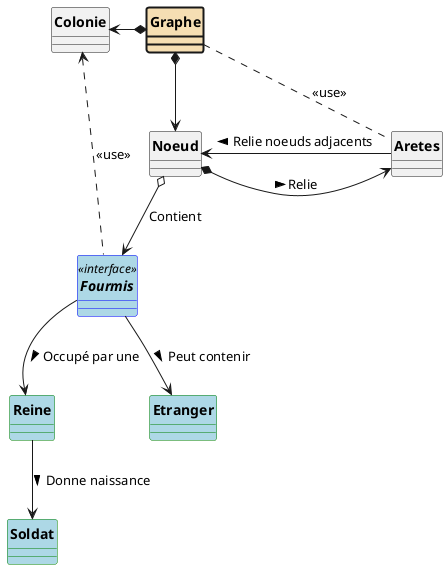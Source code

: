 @startuml
'https://plantuml.com/class-diagram

skinparam style strictuml
skinparam classAttributeIconSize 0
skinparam classFontStyle Bold
hide enum methods

class Graphe #back:Wheat;line.bold {
}


class Noeud{
}

class Aretes {
}

class Colonie {
}

interface Fourmis <<interface>> #lightblue;line:blue {
}
class Reine #lightblue;line:green {
}

class Soldat #lightblue;line:green {
}

class Etranger #lightblue;line:green{}


Graphe  *-->  Noeud
Graphe  *-left-> Colonie

Noeud  *->  Aretes : \n Relie  >
Aretes  -> Noeud : Relie noeuds adjacents >

Graphe .. Aretes : <<use>>
Colonie <.. Fourmis : <<use>>
Noeud  o--> Fourmis : Contient
Fourmis --> Reine : Occupé par une >
Fourmis -->  Etranger : Peut contenir >
Reine  -->  Soldat : Donne naissance >

@enduml